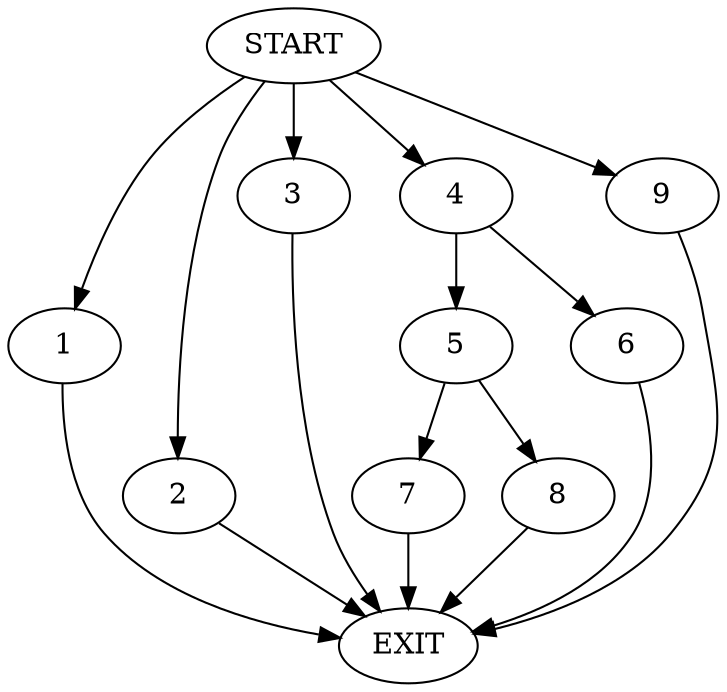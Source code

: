 digraph {
0 [label="START"]
10 [label="EXIT"]
0 -> 1
1 -> 10
0 -> 2
2 -> 10
0 -> 3
3 -> 10
0 -> 4
4 -> 5
4 -> 6
5 -> 7
5 -> 8
6 -> 10
7 -> 10
8 -> 10
0 -> 9
9 -> 10
}

